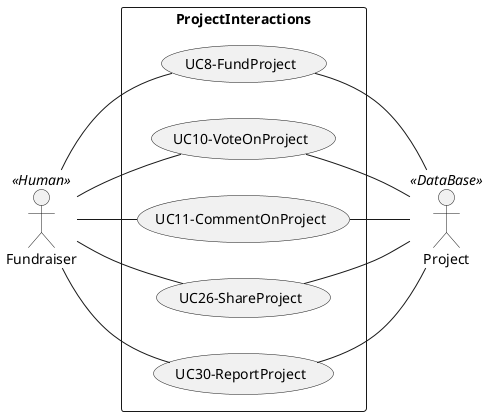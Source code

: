 
@startuml ProjectInteractions
left to right direction
skinparam packageStyle rectangle
actor Fundraiser as A3 << Human >>
actor Project as A9 << DataBase >>
' actor Project as A8 << Database >>

' usecase (UC4-ShareToSocialMedia) as UC4
' A1 -- (UC4)
' (UC4) -- A6

rectangle ProjectInteractions {
    usecase (UC8-FundProject) as UC8
    usecase (UC10-VoteOnProject) as UC10
    usecase (UC11-CommentOnProject) as UC11
    usecase (UC26-ShareProject) as UC26
    usecase (UC30-ReportProject) as UC30

    A3 -- (UC8)
    A3 -- (UC10)
    A3 -- (UC11)
    A3 -- (UC26)
    A3 -- (UC30)
    (UC10) -- A9
    (UC11) -- A9
    (UC8) -- A9
    (UC26) -- A9
    (UC30) -- A9

}

@enduml
